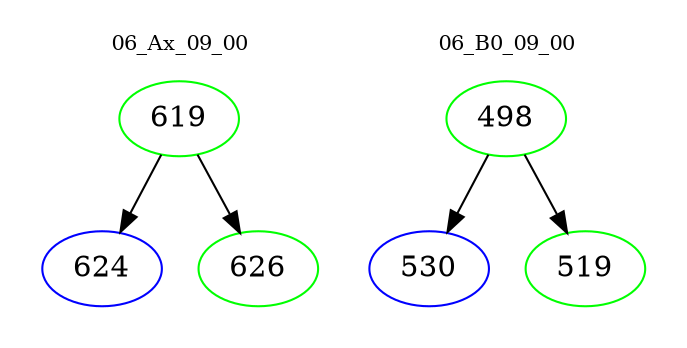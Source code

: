 digraph{
subgraph cluster_0 {
color = white
label = "06_Ax_09_00";
fontsize=10;
T0_619 [label="619", color="green"]
T0_619 -> T0_624 [color="black"]
T0_624 [label="624", color="blue"]
T0_619 -> T0_626 [color="black"]
T0_626 [label="626", color="green"]
}
subgraph cluster_1 {
color = white
label = "06_B0_09_00";
fontsize=10;
T1_498 [label="498", color="green"]
T1_498 -> T1_530 [color="black"]
T1_530 [label="530", color="blue"]
T1_498 -> T1_519 [color="black"]
T1_519 [label="519", color="green"]
}
}
